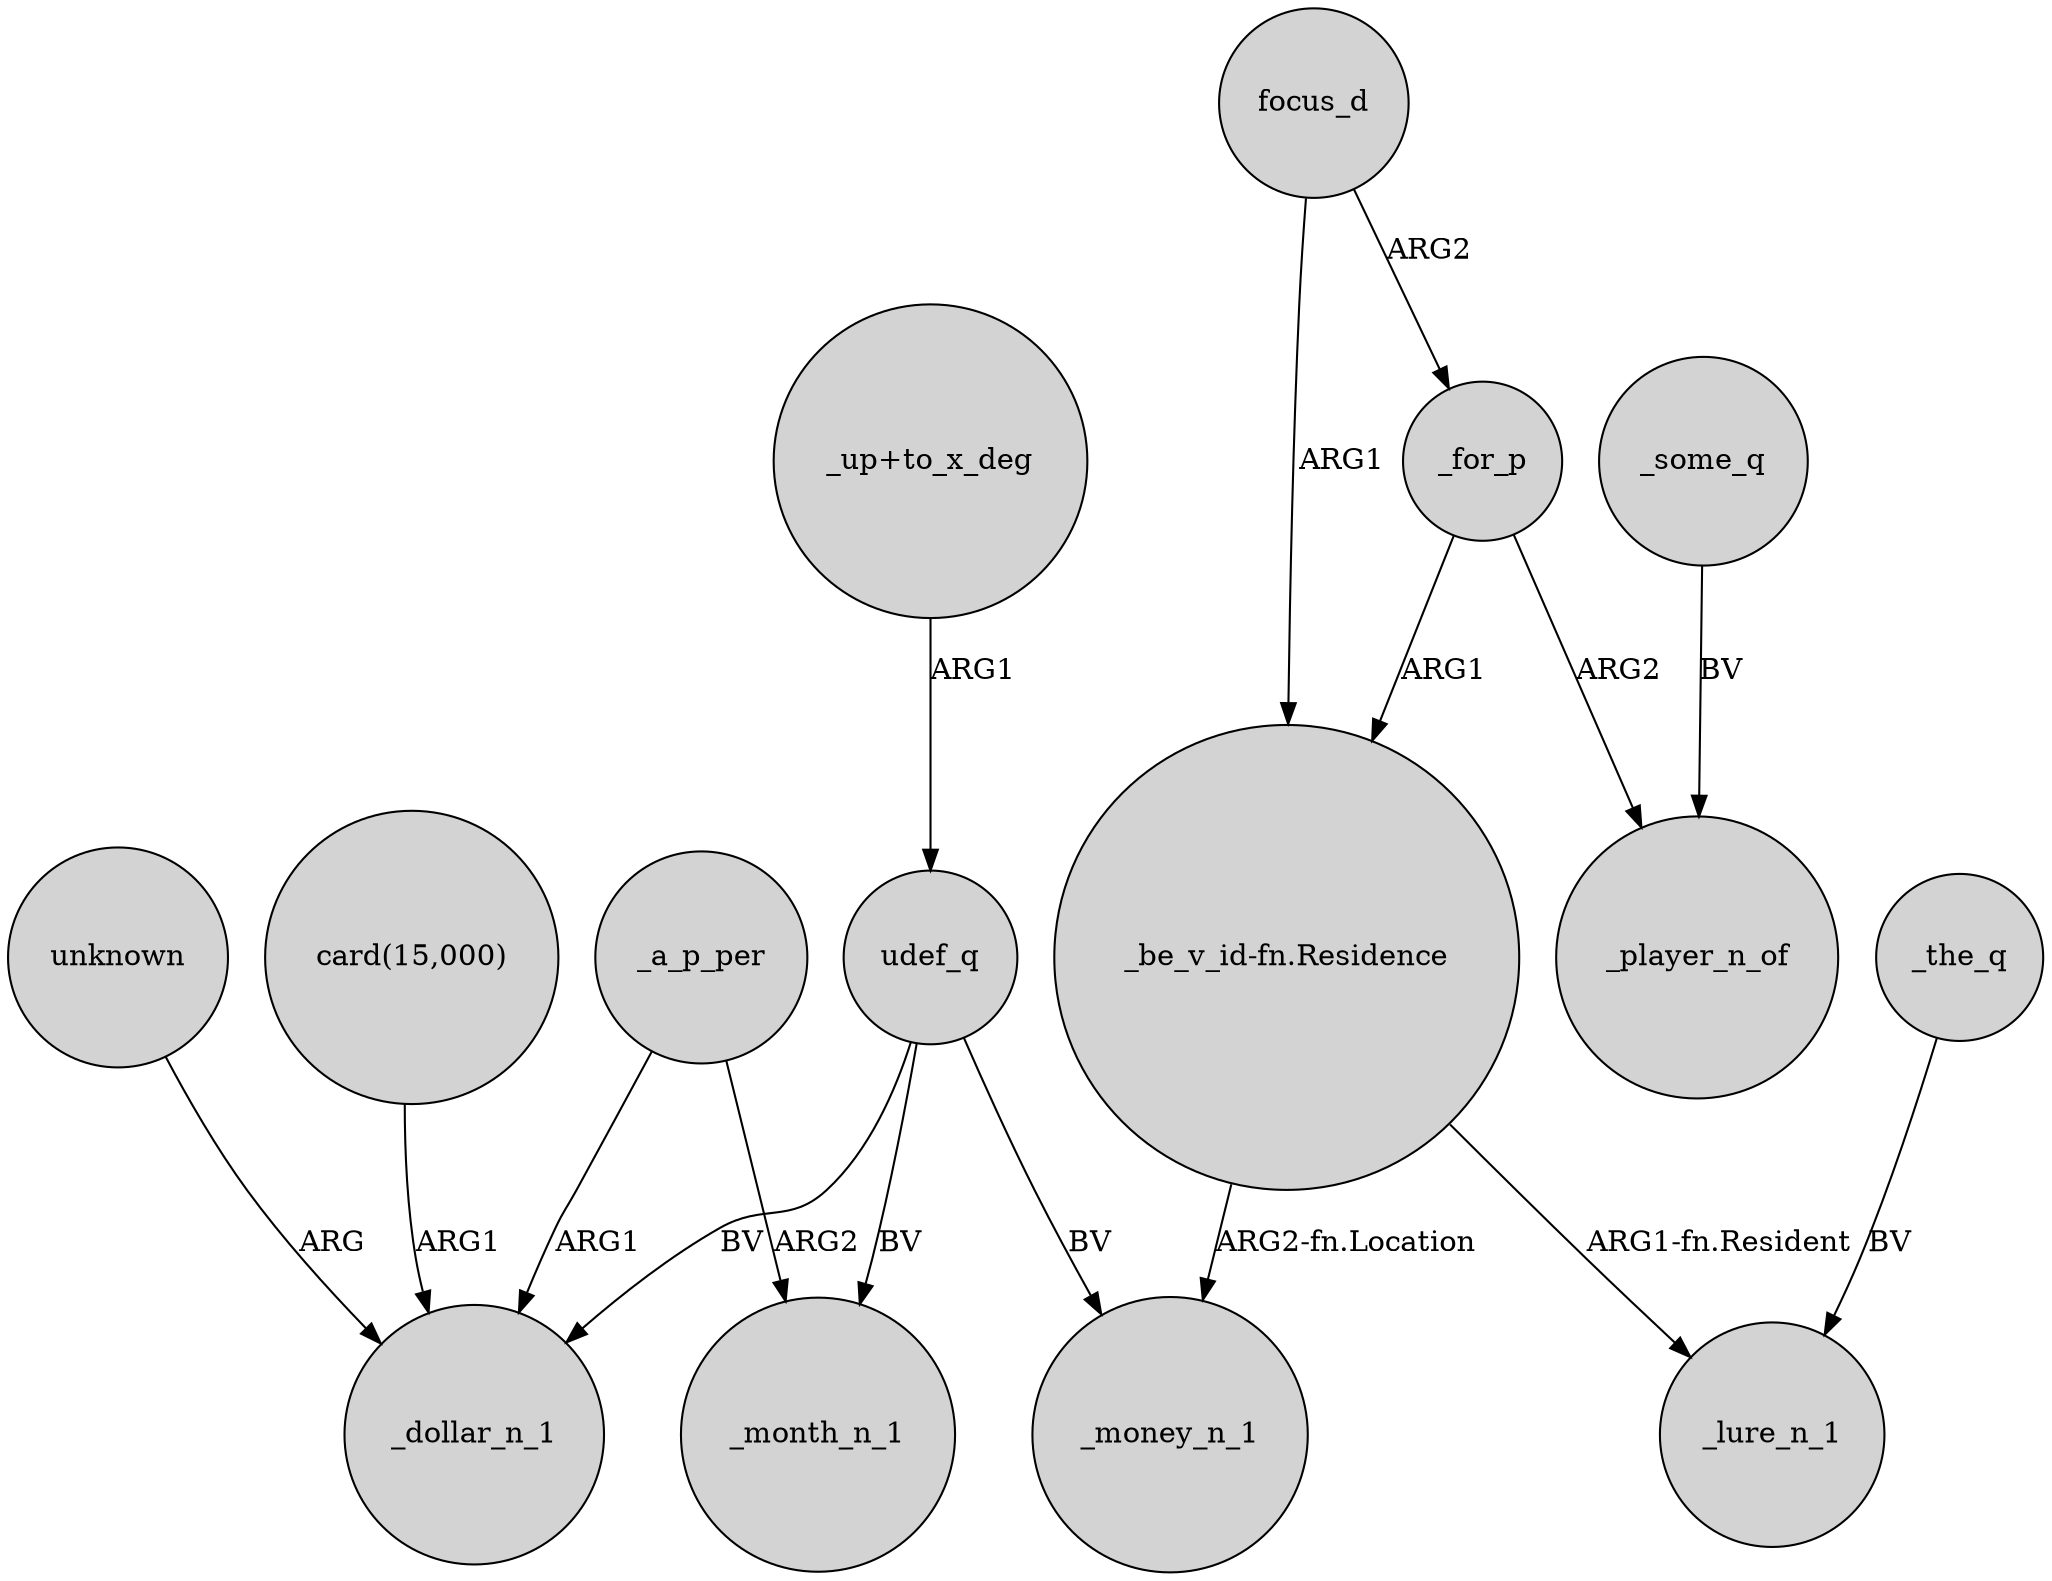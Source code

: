digraph {
	node [shape=circle style=filled]
	udef_q -> _month_n_1 [label=BV]
	udef_q -> _money_n_1 [label=BV]
	_a_p_per -> _month_n_1 [label=ARG2]
	"_be_v_id-fn.Residence" -> _lure_n_1 [label="ARG1-fn.Resident"]
	_some_q -> _player_n_of [label=BV]
	_for_p -> _player_n_of [label=ARG2]
	"card(15,000)" -> _dollar_n_1 [label=ARG1]
	"_be_v_id-fn.Residence" -> _money_n_1 [label="ARG2-fn.Location"]
	focus_d -> _for_p [label=ARG2]
	udef_q -> _dollar_n_1 [label=BV]
	_the_q -> _lure_n_1 [label=BV]
	unknown -> _dollar_n_1 [label=ARG]
	_for_p -> "_be_v_id-fn.Residence" [label=ARG1]
	"_up+to_x_deg" -> udef_q [label=ARG1]
	_a_p_per -> _dollar_n_1 [label=ARG1]
	focus_d -> "_be_v_id-fn.Residence" [label=ARG1]
}
